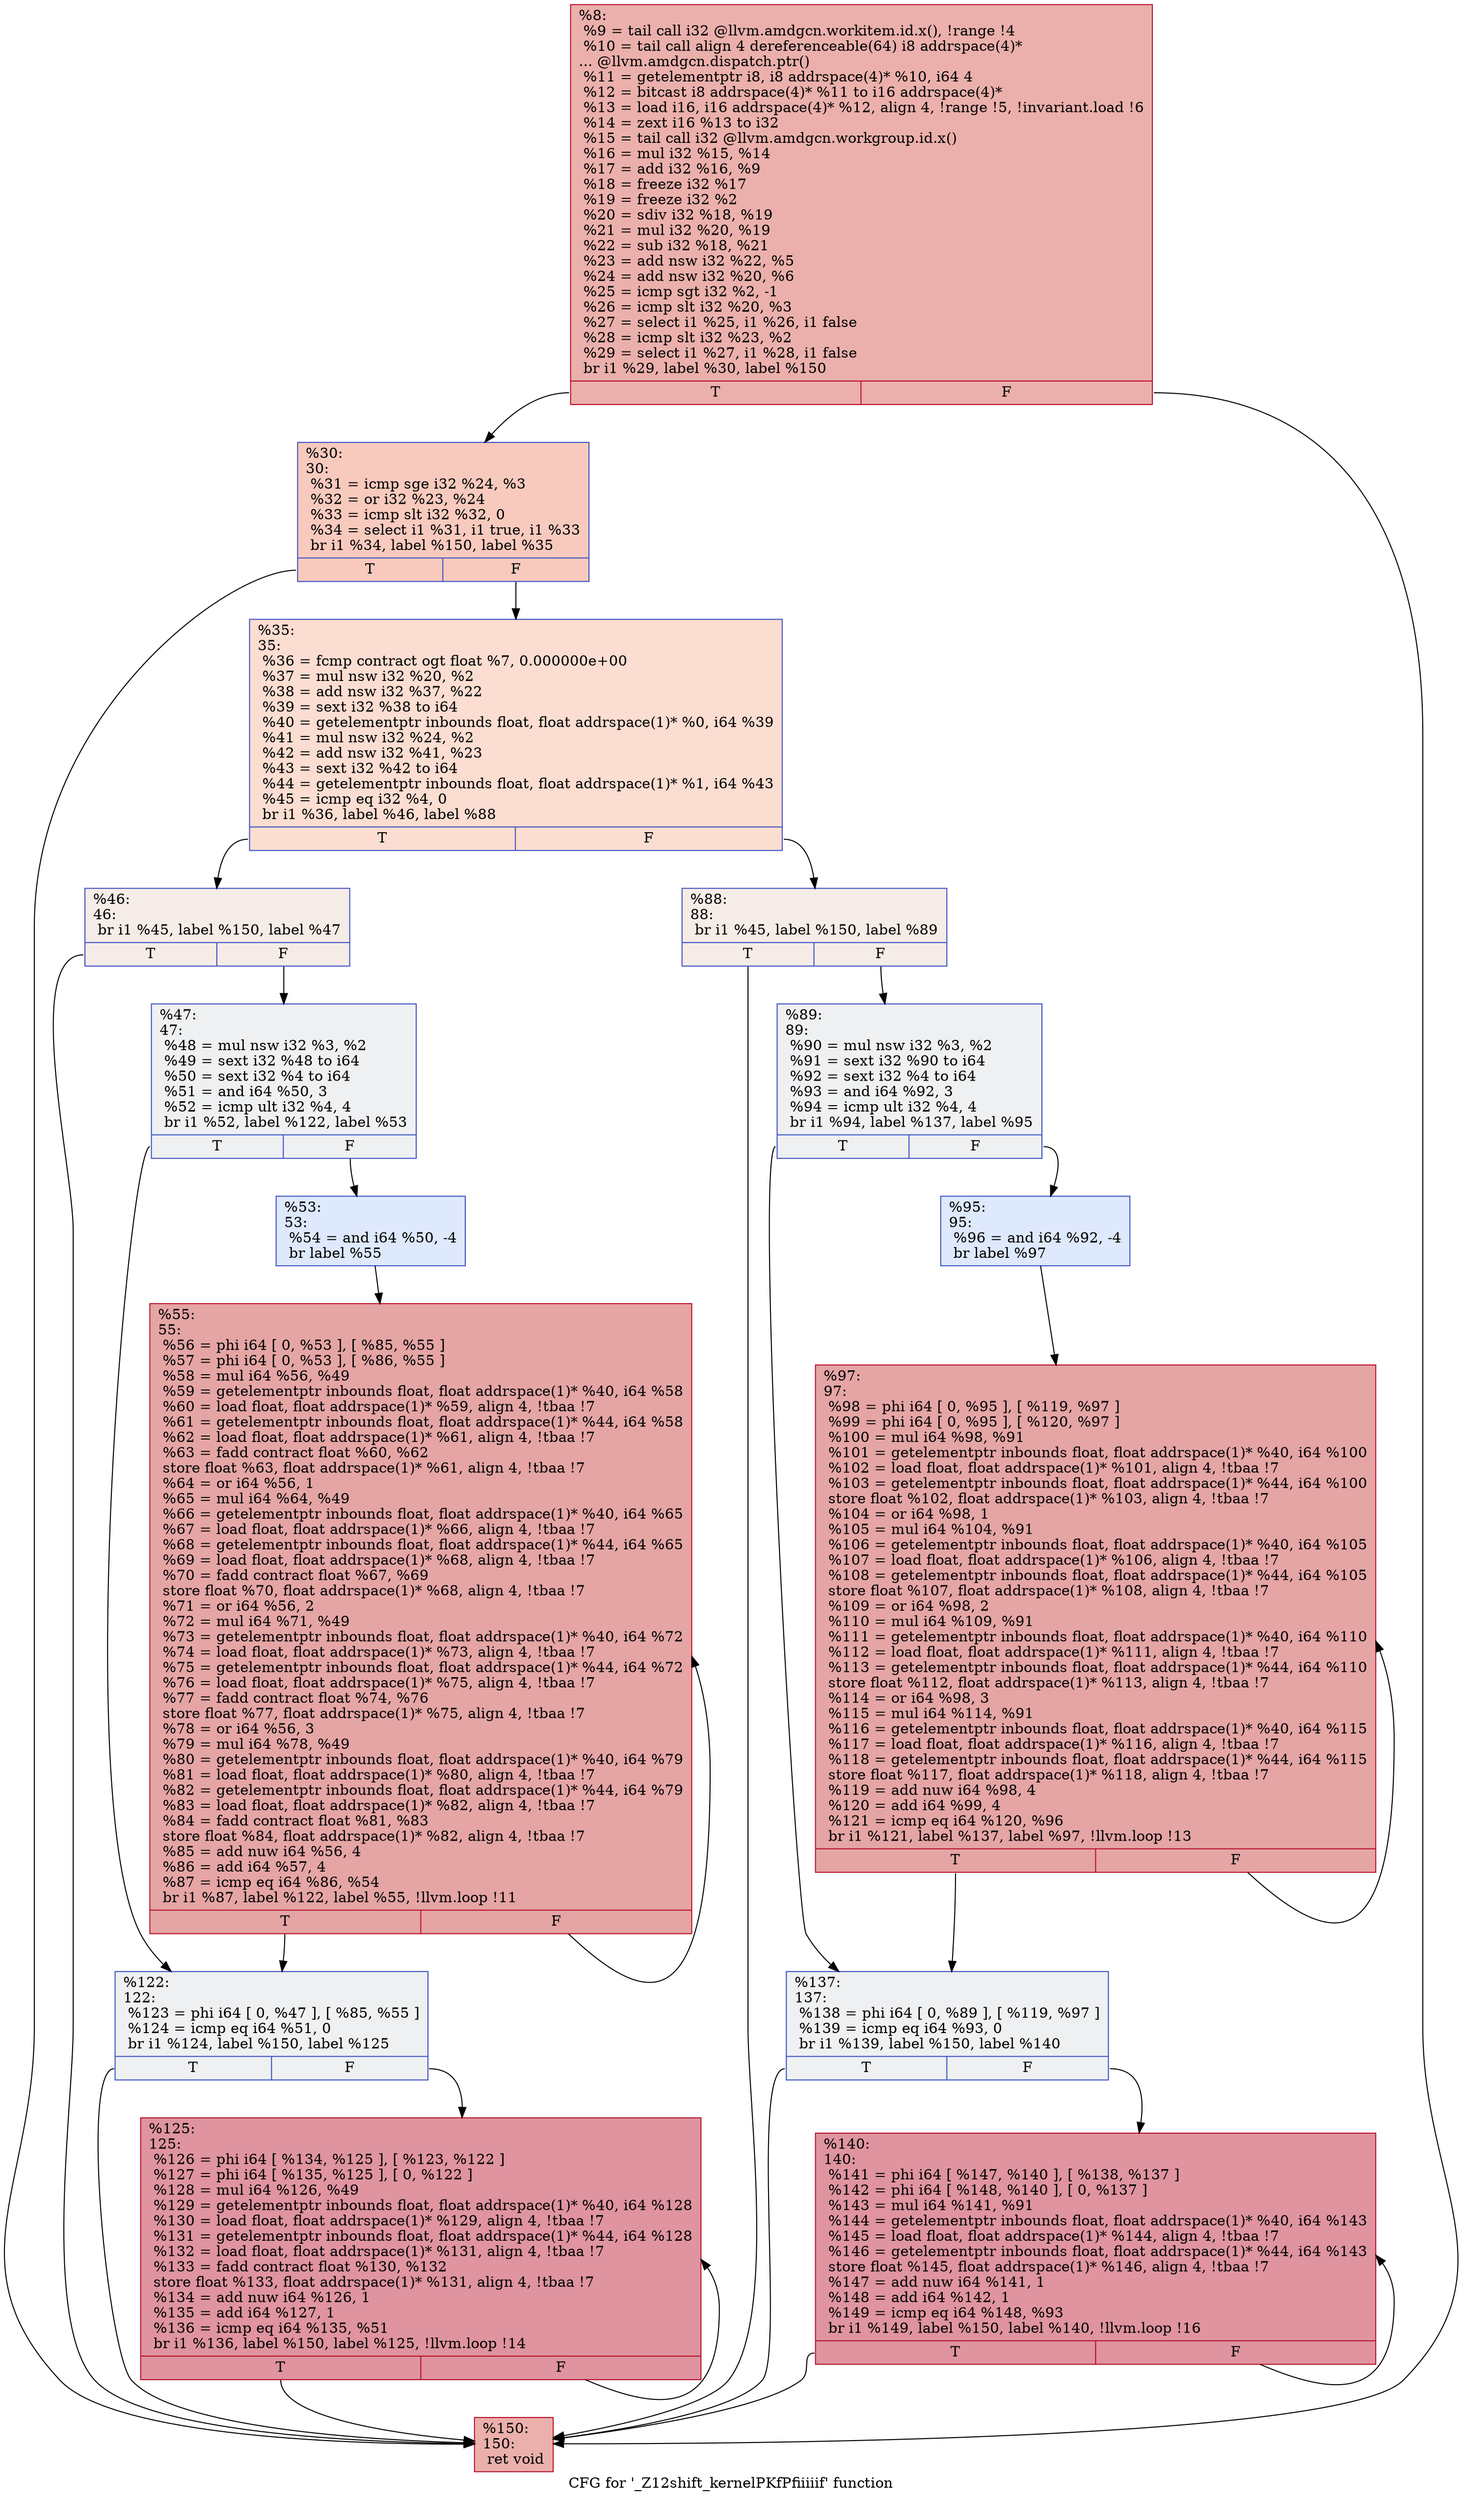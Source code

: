 digraph "CFG for '_Z12shift_kernelPKfPfiiiiif' function" {
	label="CFG for '_Z12shift_kernelPKfPfiiiiif' function";

	Node0x56a0be0 [shape=record,color="#b70d28ff", style=filled, fillcolor="#d24b4070",label="{%8:\l  %9 = tail call i32 @llvm.amdgcn.workitem.id.x(), !range !4\l  %10 = tail call align 4 dereferenceable(64) i8 addrspace(4)*\l... @llvm.amdgcn.dispatch.ptr()\l  %11 = getelementptr i8, i8 addrspace(4)* %10, i64 4\l  %12 = bitcast i8 addrspace(4)* %11 to i16 addrspace(4)*\l  %13 = load i16, i16 addrspace(4)* %12, align 4, !range !5, !invariant.load !6\l  %14 = zext i16 %13 to i32\l  %15 = tail call i32 @llvm.amdgcn.workgroup.id.x()\l  %16 = mul i32 %15, %14\l  %17 = add i32 %16, %9\l  %18 = freeze i32 %17\l  %19 = freeze i32 %2\l  %20 = sdiv i32 %18, %19\l  %21 = mul i32 %20, %19\l  %22 = sub i32 %18, %21\l  %23 = add nsw i32 %22, %5\l  %24 = add nsw i32 %20, %6\l  %25 = icmp sgt i32 %2, -1\l  %26 = icmp slt i32 %20, %3\l  %27 = select i1 %25, i1 %26, i1 false\l  %28 = icmp slt i32 %23, %2\l  %29 = select i1 %27, i1 %28, i1 false\l  br i1 %29, label %30, label %150\l|{<s0>T|<s1>F}}"];
	Node0x56a0be0:s0 -> Node0x56a3140;
	Node0x56a0be0:s1 -> Node0x56a31d0;
	Node0x56a3140 [shape=record,color="#3d50c3ff", style=filled, fillcolor="#ef886b70",label="{%30:\l30:                                               \l  %31 = icmp sge i32 %24, %3\l  %32 = or i32 %23, %24\l  %33 = icmp slt i32 %32, 0\l  %34 = select i1 %31, i1 true, i1 %33\l  br i1 %34, label %150, label %35\l|{<s0>T|<s1>F}}"];
	Node0x56a3140:s0 -> Node0x56a31d0;
	Node0x56a3140:s1 -> Node0x56a36f0;
	Node0x56a36f0 [shape=record,color="#3d50c3ff", style=filled, fillcolor="#f7b39670",label="{%35:\l35:                                               \l  %36 = fcmp contract ogt float %7, 0.000000e+00\l  %37 = mul nsw i32 %20, %2\l  %38 = add nsw i32 %37, %22\l  %39 = sext i32 %38 to i64\l  %40 = getelementptr inbounds float, float addrspace(1)* %0, i64 %39\l  %41 = mul nsw i32 %24, %2\l  %42 = add nsw i32 %41, %23\l  %43 = sext i32 %42 to i64\l  %44 = getelementptr inbounds float, float addrspace(1)* %1, i64 %43\l  %45 = icmp eq i32 %4, 0\l  br i1 %36, label %46, label %88\l|{<s0>T|<s1>F}}"];
	Node0x56a36f0:s0 -> Node0x56a4780;
	Node0x56a36f0:s1 -> Node0x56a4810;
	Node0x56a4780 [shape=record,color="#3d50c3ff", style=filled, fillcolor="#ead5c970",label="{%46:\l46:                                               \l  br i1 %45, label %150, label %47\l|{<s0>T|<s1>F}}"];
	Node0x56a4780:s0 -> Node0x56a31d0;
	Node0x56a4780:s1 -> Node0x56a4950;
	Node0x56a4950 [shape=record,color="#3d50c3ff", style=filled, fillcolor="#d9dce170",label="{%47:\l47:                                               \l  %48 = mul nsw i32 %3, %2\l  %49 = sext i32 %48 to i64\l  %50 = sext i32 %4 to i64\l  %51 = and i64 %50, 3\l  %52 = icmp ult i32 %4, 4\l  br i1 %52, label %122, label %53\l|{<s0>T|<s1>F}}"];
	Node0x56a4950:s0 -> Node0x56a4d40;
	Node0x56a4950:s1 -> Node0x56a4d90;
	Node0x56a4d90 [shape=record,color="#3d50c3ff", style=filled, fillcolor="#b5cdfa70",label="{%53:\l53:                                               \l  %54 = and i64 %50, -4\l  br label %55\l}"];
	Node0x56a4d90 -> Node0x56a4f90;
	Node0x56a4f90 [shape=record,color="#b70d28ff", style=filled, fillcolor="#c5333470",label="{%55:\l55:                                               \l  %56 = phi i64 [ 0, %53 ], [ %85, %55 ]\l  %57 = phi i64 [ 0, %53 ], [ %86, %55 ]\l  %58 = mul i64 %56, %49\l  %59 = getelementptr inbounds float, float addrspace(1)* %40, i64 %58\l  %60 = load float, float addrspace(1)* %59, align 4, !tbaa !7\l  %61 = getelementptr inbounds float, float addrspace(1)* %44, i64 %58\l  %62 = load float, float addrspace(1)* %61, align 4, !tbaa !7\l  %63 = fadd contract float %60, %62\l  store float %63, float addrspace(1)* %61, align 4, !tbaa !7\l  %64 = or i64 %56, 1\l  %65 = mul i64 %64, %49\l  %66 = getelementptr inbounds float, float addrspace(1)* %40, i64 %65\l  %67 = load float, float addrspace(1)* %66, align 4, !tbaa !7\l  %68 = getelementptr inbounds float, float addrspace(1)* %44, i64 %65\l  %69 = load float, float addrspace(1)* %68, align 4, !tbaa !7\l  %70 = fadd contract float %67, %69\l  store float %70, float addrspace(1)* %68, align 4, !tbaa !7\l  %71 = or i64 %56, 2\l  %72 = mul i64 %71, %49\l  %73 = getelementptr inbounds float, float addrspace(1)* %40, i64 %72\l  %74 = load float, float addrspace(1)* %73, align 4, !tbaa !7\l  %75 = getelementptr inbounds float, float addrspace(1)* %44, i64 %72\l  %76 = load float, float addrspace(1)* %75, align 4, !tbaa !7\l  %77 = fadd contract float %74, %76\l  store float %77, float addrspace(1)* %75, align 4, !tbaa !7\l  %78 = or i64 %56, 3\l  %79 = mul i64 %78, %49\l  %80 = getelementptr inbounds float, float addrspace(1)* %40, i64 %79\l  %81 = load float, float addrspace(1)* %80, align 4, !tbaa !7\l  %82 = getelementptr inbounds float, float addrspace(1)* %44, i64 %79\l  %83 = load float, float addrspace(1)* %82, align 4, !tbaa !7\l  %84 = fadd contract float %81, %83\l  store float %84, float addrspace(1)* %82, align 4, !tbaa !7\l  %85 = add nuw i64 %56, 4\l  %86 = add i64 %57, 4\l  %87 = icmp eq i64 %86, %54\l  br i1 %87, label %122, label %55, !llvm.loop !11\l|{<s0>T|<s1>F}}"];
	Node0x56a4f90:s0 -> Node0x56a4d40;
	Node0x56a4f90:s1 -> Node0x56a4f90;
	Node0x56a4810 [shape=record,color="#3d50c3ff", style=filled, fillcolor="#ead5c970",label="{%88:\l88:                                               \l  br i1 %45, label %150, label %89\l|{<s0>T|<s1>F}}"];
	Node0x56a4810:s0 -> Node0x56a31d0;
	Node0x56a4810:s1 -> Node0x56a70a0;
	Node0x56a70a0 [shape=record,color="#3d50c3ff", style=filled, fillcolor="#d9dce170",label="{%89:\l89:                                               \l  %90 = mul nsw i32 %3, %2\l  %91 = sext i32 %90 to i64\l  %92 = sext i32 %4 to i64\l  %93 = and i64 %92, 3\l  %94 = icmp ult i32 %4, 4\l  br i1 %94, label %137, label %95\l|{<s0>T|<s1>F}}"];
	Node0x56a70a0:s0 -> Node0x56a7430;
	Node0x56a70a0:s1 -> Node0x56a7480;
	Node0x56a7480 [shape=record,color="#3d50c3ff", style=filled, fillcolor="#b5cdfa70",label="{%95:\l95:                                               \l  %96 = and i64 %92, -4\l  br label %97\l}"];
	Node0x56a7480 -> Node0x56a7650;
	Node0x56a7650 [shape=record,color="#b70d28ff", style=filled, fillcolor="#c5333470",label="{%97:\l97:                                               \l  %98 = phi i64 [ 0, %95 ], [ %119, %97 ]\l  %99 = phi i64 [ 0, %95 ], [ %120, %97 ]\l  %100 = mul i64 %98, %91\l  %101 = getelementptr inbounds float, float addrspace(1)* %40, i64 %100\l  %102 = load float, float addrspace(1)* %101, align 4, !tbaa !7\l  %103 = getelementptr inbounds float, float addrspace(1)* %44, i64 %100\l  store float %102, float addrspace(1)* %103, align 4, !tbaa !7\l  %104 = or i64 %98, 1\l  %105 = mul i64 %104, %91\l  %106 = getelementptr inbounds float, float addrspace(1)* %40, i64 %105\l  %107 = load float, float addrspace(1)* %106, align 4, !tbaa !7\l  %108 = getelementptr inbounds float, float addrspace(1)* %44, i64 %105\l  store float %107, float addrspace(1)* %108, align 4, !tbaa !7\l  %109 = or i64 %98, 2\l  %110 = mul i64 %109, %91\l  %111 = getelementptr inbounds float, float addrspace(1)* %40, i64 %110\l  %112 = load float, float addrspace(1)* %111, align 4, !tbaa !7\l  %113 = getelementptr inbounds float, float addrspace(1)* %44, i64 %110\l  store float %112, float addrspace(1)* %113, align 4, !tbaa !7\l  %114 = or i64 %98, 3\l  %115 = mul i64 %114, %91\l  %116 = getelementptr inbounds float, float addrspace(1)* %40, i64 %115\l  %117 = load float, float addrspace(1)* %116, align 4, !tbaa !7\l  %118 = getelementptr inbounds float, float addrspace(1)* %44, i64 %115\l  store float %117, float addrspace(1)* %118, align 4, !tbaa !7\l  %119 = add nuw i64 %98, 4\l  %120 = add i64 %99, 4\l  %121 = icmp eq i64 %120, %96\l  br i1 %121, label %137, label %97, !llvm.loop !13\l|{<s0>T|<s1>F}}"];
	Node0x56a7650:s0 -> Node0x56a7430;
	Node0x56a7650:s1 -> Node0x56a7650;
	Node0x56a4d40 [shape=record,color="#3d50c3ff", style=filled, fillcolor="#d9dce170",label="{%122:\l122:                                              \l  %123 = phi i64 [ 0, %47 ], [ %85, %55 ]\l  %124 = icmp eq i64 %51, 0\l  br i1 %124, label %150, label %125\l|{<s0>T|<s1>F}}"];
	Node0x56a4d40:s0 -> Node0x56a31d0;
	Node0x56a4d40:s1 -> Node0x56a8a00;
	Node0x56a8a00 [shape=record,color="#b70d28ff", style=filled, fillcolor="#b70d2870",label="{%125:\l125:                                              \l  %126 = phi i64 [ %134, %125 ], [ %123, %122 ]\l  %127 = phi i64 [ %135, %125 ], [ 0, %122 ]\l  %128 = mul i64 %126, %49\l  %129 = getelementptr inbounds float, float addrspace(1)* %40, i64 %128\l  %130 = load float, float addrspace(1)* %129, align 4, !tbaa !7\l  %131 = getelementptr inbounds float, float addrspace(1)* %44, i64 %128\l  %132 = load float, float addrspace(1)* %131, align 4, !tbaa !7\l  %133 = fadd contract float %130, %132\l  store float %133, float addrspace(1)* %131, align 4, !tbaa !7\l  %134 = add nuw i64 %126, 1\l  %135 = add i64 %127, 1\l  %136 = icmp eq i64 %135, %51\l  br i1 %136, label %150, label %125, !llvm.loop !14\l|{<s0>T|<s1>F}}"];
	Node0x56a8a00:s0 -> Node0x56a31d0;
	Node0x56a8a00:s1 -> Node0x56a8a00;
	Node0x56a7430 [shape=record,color="#3d50c3ff", style=filled, fillcolor="#d9dce170",label="{%137:\l137:                                              \l  %138 = phi i64 [ 0, %89 ], [ %119, %97 ]\l  %139 = icmp eq i64 %93, 0\l  br i1 %139, label %150, label %140\l|{<s0>T|<s1>F}}"];
	Node0x56a7430:s0 -> Node0x56a31d0;
	Node0x56a7430:s1 -> Node0x56a98d0;
	Node0x56a98d0 [shape=record,color="#b70d28ff", style=filled, fillcolor="#b70d2870",label="{%140:\l140:                                              \l  %141 = phi i64 [ %147, %140 ], [ %138, %137 ]\l  %142 = phi i64 [ %148, %140 ], [ 0, %137 ]\l  %143 = mul i64 %141, %91\l  %144 = getelementptr inbounds float, float addrspace(1)* %40, i64 %143\l  %145 = load float, float addrspace(1)* %144, align 4, !tbaa !7\l  %146 = getelementptr inbounds float, float addrspace(1)* %44, i64 %143\l  store float %145, float addrspace(1)* %146, align 4, !tbaa !7\l  %147 = add nuw i64 %141, 1\l  %148 = add i64 %142, 1\l  %149 = icmp eq i64 %148, %93\l  br i1 %149, label %150, label %140, !llvm.loop !16\l|{<s0>T|<s1>F}}"];
	Node0x56a98d0:s0 -> Node0x56a31d0;
	Node0x56a98d0:s1 -> Node0x56a98d0;
	Node0x56a31d0 [shape=record,color="#b70d28ff", style=filled, fillcolor="#d24b4070",label="{%150:\l150:                                              \l  ret void\l}"];
}
